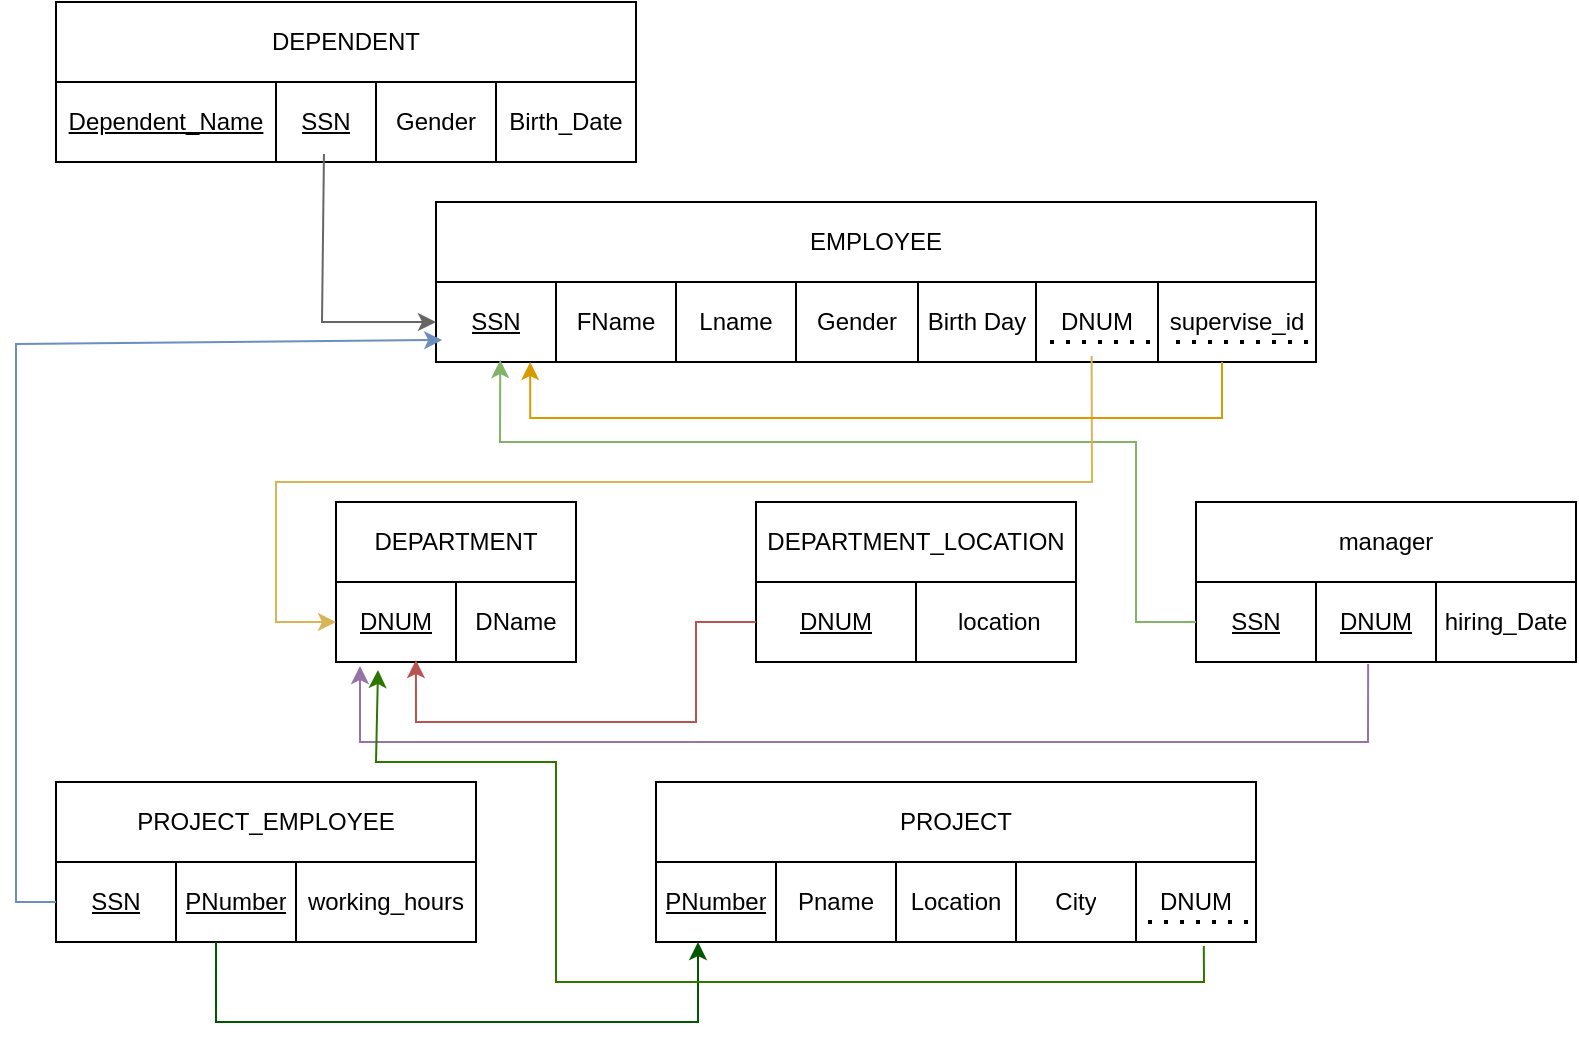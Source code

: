 <mxfile version="27.0.6">
  <diagram name="Page-1" id="WqQekX3sTyzEhNswUoji">
    <mxGraphModel dx="1418" dy="786" grid="1" gridSize="10" guides="1" tooltips="1" connect="1" arrows="1" fold="1" page="1" pageScale="1" pageWidth="850" pageHeight="1100" math="0" shadow="0">
      <root>
        <mxCell id="0" />
        <mxCell id="1" parent="0" />
        <mxCell id="C1v7L-V6cYP2EohM0xs5-46" value="" style="shape=table;startSize=0;container=1;collapsible=0;childLayout=tableLayout;" vertex="1" parent="1">
          <mxGeometry x="230" y="130" width="440" height="80" as="geometry" />
        </mxCell>
        <mxCell id="C1v7L-V6cYP2EohM0xs5-47" value="" style="shape=tableRow;horizontal=0;startSize=0;swimlaneHead=0;swimlaneBody=0;strokeColor=inherit;top=0;left=0;bottom=0;right=0;collapsible=0;dropTarget=0;fillColor=none;points=[[0,0.5],[1,0.5]];portConstraint=eastwest;" vertex="1" parent="C1v7L-V6cYP2EohM0xs5-46">
          <mxGeometry width="440" height="40" as="geometry" />
        </mxCell>
        <mxCell id="C1v7L-V6cYP2EohM0xs5-48" value="EMPLOYEE" style="shape=partialRectangle;html=1;whiteSpace=wrap;connectable=0;strokeColor=inherit;overflow=hidden;fillColor=none;top=0;left=0;bottom=0;right=0;pointerEvents=1;rowspan=1;colspan=7;" vertex="1" parent="C1v7L-V6cYP2EohM0xs5-47">
          <mxGeometry width="440" height="40" as="geometry">
            <mxRectangle width="60" height="40" as="alternateBounds" />
          </mxGeometry>
        </mxCell>
        <mxCell id="C1v7L-V6cYP2EohM0xs5-49" value="" style="shape=partialRectangle;html=1;whiteSpace=wrap;connectable=0;strokeColor=inherit;overflow=hidden;fillColor=none;top=0;left=0;bottom=0;right=0;pointerEvents=1;" vertex="1" visible="0" parent="C1v7L-V6cYP2EohM0xs5-47">
          <mxGeometry x="60" width="60" height="40" as="geometry">
            <mxRectangle width="60" height="40" as="alternateBounds" />
          </mxGeometry>
        </mxCell>
        <mxCell id="C1v7L-V6cYP2EohM0xs5-50" value="" style="shape=partialRectangle;html=1;whiteSpace=wrap;connectable=0;strokeColor=inherit;overflow=hidden;fillColor=none;top=0;left=0;bottom=0;right=0;pointerEvents=1;" vertex="1" visible="0" parent="C1v7L-V6cYP2EohM0xs5-47">
          <mxGeometry x="120" width="60" height="40" as="geometry">
            <mxRectangle width="60" height="40" as="alternateBounds" />
          </mxGeometry>
        </mxCell>
        <mxCell id="C1v7L-V6cYP2EohM0xs5-51" value="" style="shape=partialRectangle;html=1;whiteSpace=wrap;connectable=0;strokeColor=inherit;overflow=hidden;fillColor=none;top=0;left=0;bottom=0;right=0;pointerEvents=1;" vertex="1" visible="0" parent="C1v7L-V6cYP2EohM0xs5-47">
          <mxGeometry x="180" width="61" height="40" as="geometry">
            <mxRectangle width="61" height="40" as="alternateBounds" />
          </mxGeometry>
        </mxCell>
        <mxCell id="C1v7L-V6cYP2EohM0xs5-52" value="" style="shape=partialRectangle;html=1;whiteSpace=wrap;connectable=0;strokeColor=inherit;overflow=hidden;fillColor=none;top=0;left=0;bottom=0;right=0;pointerEvents=1;" vertex="1" visible="0" parent="C1v7L-V6cYP2EohM0xs5-47">
          <mxGeometry x="241" width="59" height="40" as="geometry">
            <mxRectangle width="59" height="40" as="alternateBounds" />
          </mxGeometry>
        </mxCell>
        <mxCell id="C1v7L-V6cYP2EohM0xs5-53" value="" style="shape=partialRectangle;html=1;whiteSpace=wrap;connectable=0;strokeColor=inherit;overflow=hidden;fillColor=none;top=0;left=0;bottom=0;right=0;pointerEvents=1;" vertex="1" visible="0" parent="C1v7L-V6cYP2EohM0xs5-47">
          <mxGeometry x="300" width="61" height="40" as="geometry">
            <mxRectangle width="61" height="40" as="alternateBounds" />
          </mxGeometry>
        </mxCell>
        <mxCell id="C1v7L-V6cYP2EohM0xs5-54" value="" style="shape=partialRectangle;html=1;whiteSpace=wrap;connectable=0;strokeColor=inherit;overflow=hidden;fillColor=none;top=0;left=0;bottom=0;right=0;pointerEvents=1;" vertex="1" visible="0" parent="C1v7L-V6cYP2EohM0xs5-47">
          <mxGeometry x="361" width="79" height="40" as="geometry">
            <mxRectangle width="79" height="40" as="alternateBounds" />
          </mxGeometry>
        </mxCell>
        <mxCell id="C1v7L-V6cYP2EohM0xs5-55" value="" style="shape=tableRow;horizontal=0;startSize=0;swimlaneHead=0;swimlaneBody=0;strokeColor=inherit;top=0;left=0;bottom=0;right=0;collapsible=0;dropTarget=0;fillColor=none;points=[[0,0.5],[1,0.5]];portConstraint=eastwest;" vertex="1" parent="C1v7L-V6cYP2EohM0xs5-46">
          <mxGeometry y="40" width="440" height="40" as="geometry" />
        </mxCell>
        <mxCell id="C1v7L-V6cYP2EohM0xs5-56" value="&lt;span style=&quot;text-decoration-line: underline;&quot;&gt;SSN&lt;/span&gt;" style="shape=partialRectangle;html=1;whiteSpace=wrap;connectable=0;strokeColor=inherit;overflow=hidden;fillColor=none;top=0;left=0;bottom=0;right=0;pointerEvents=1;" vertex="1" parent="C1v7L-V6cYP2EohM0xs5-55">
          <mxGeometry width="60" height="40" as="geometry">
            <mxRectangle width="60" height="40" as="alternateBounds" />
          </mxGeometry>
        </mxCell>
        <mxCell id="C1v7L-V6cYP2EohM0xs5-57" value="FName" style="shape=partialRectangle;html=1;whiteSpace=wrap;connectable=0;strokeColor=inherit;overflow=hidden;fillColor=none;top=0;left=0;bottom=0;right=0;pointerEvents=1;" vertex="1" parent="C1v7L-V6cYP2EohM0xs5-55">
          <mxGeometry x="60" width="60" height="40" as="geometry">
            <mxRectangle width="60" height="40" as="alternateBounds" />
          </mxGeometry>
        </mxCell>
        <mxCell id="C1v7L-V6cYP2EohM0xs5-58" value="Lname" style="shape=partialRectangle;html=1;whiteSpace=wrap;connectable=0;strokeColor=inherit;overflow=hidden;fillColor=none;top=0;left=0;bottom=0;right=0;pointerEvents=1;" vertex="1" parent="C1v7L-V6cYP2EohM0xs5-55">
          <mxGeometry x="120" width="60" height="40" as="geometry">
            <mxRectangle width="60" height="40" as="alternateBounds" />
          </mxGeometry>
        </mxCell>
        <mxCell id="C1v7L-V6cYP2EohM0xs5-59" value="Gender" style="shape=partialRectangle;html=1;whiteSpace=wrap;connectable=0;strokeColor=inherit;overflow=hidden;fillColor=none;top=0;left=0;bottom=0;right=0;pointerEvents=1;" vertex="1" parent="C1v7L-V6cYP2EohM0xs5-55">
          <mxGeometry x="180" width="61" height="40" as="geometry">
            <mxRectangle width="61" height="40" as="alternateBounds" />
          </mxGeometry>
        </mxCell>
        <mxCell id="C1v7L-V6cYP2EohM0xs5-60" value="Birth Day" style="shape=partialRectangle;html=1;whiteSpace=wrap;connectable=0;strokeColor=inherit;overflow=hidden;fillColor=none;top=0;left=0;bottom=0;right=0;pointerEvents=1;" vertex="1" parent="C1v7L-V6cYP2EohM0xs5-55">
          <mxGeometry x="241" width="59" height="40" as="geometry">
            <mxRectangle width="59" height="40" as="alternateBounds" />
          </mxGeometry>
        </mxCell>
        <mxCell id="C1v7L-V6cYP2EohM0xs5-61" value="DNUM" style="shape=partialRectangle;html=1;whiteSpace=wrap;connectable=0;strokeColor=inherit;overflow=hidden;fillColor=none;top=0;left=0;bottom=0;right=0;pointerEvents=1;" vertex="1" parent="C1v7L-V6cYP2EohM0xs5-55">
          <mxGeometry x="300" width="61" height="40" as="geometry">
            <mxRectangle width="61" height="40" as="alternateBounds" />
          </mxGeometry>
        </mxCell>
        <mxCell id="C1v7L-V6cYP2EohM0xs5-62" value="supervise_id" style="shape=partialRectangle;html=1;whiteSpace=wrap;connectable=0;strokeColor=inherit;overflow=hidden;fillColor=none;top=0;left=0;bottom=0;right=0;pointerEvents=1;" vertex="1" parent="C1v7L-V6cYP2EohM0xs5-55">
          <mxGeometry x="361" width="79" height="40" as="geometry">
            <mxRectangle width="79" height="40" as="alternateBounds" />
          </mxGeometry>
        </mxCell>
        <mxCell id="C1v7L-V6cYP2EohM0xs5-63" value="" style="shape=table;startSize=0;container=1;collapsible=0;childLayout=tableLayout;" vertex="1" parent="1">
          <mxGeometry x="180" y="280" width="120" height="80" as="geometry" />
        </mxCell>
        <mxCell id="C1v7L-V6cYP2EohM0xs5-64" value="" style="shape=tableRow;horizontal=0;startSize=0;swimlaneHead=0;swimlaneBody=0;strokeColor=inherit;top=0;left=0;bottom=0;right=0;collapsible=0;dropTarget=0;fillColor=none;points=[[0,0.5],[1,0.5]];portConstraint=eastwest;" vertex="1" parent="C1v7L-V6cYP2EohM0xs5-63">
          <mxGeometry width="120" height="40" as="geometry" />
        </mxCell>
        <mxCell id="C1v7L-V6cYP2EohM0xs5-65" value="DEPARTMENT" style="shape=partialRectangle;html=1;whiteSpace=wrap;connectable=0;strokeColor=inherit;overflow=hidden;fillColor=none;top=0;left=0;bottom=0;right=0;pointerEvents=1;rowspan=1;colspan=2;" vertex="1" parent="C1v7L-V6cYP2EohM0xs5-64">
          <mxGeometry width="120" height="40" as="geometry">
            <mxRectangle width="60" height="40" as="alternateBounds" />
          </mxGeometry>
        </mxCell>
        <mxCell id="C1v7L-V6cYP2EohM0xs5-66" value="" style="shape=partialRectangle;html=1;whiteSpace=wrap;connectable=0;strokeColor=inherit;overflow=hidden;fillColor=none;top=0;left=0;bottom=0;right=0;pointerEvents=1;" vertex="1" visible="0" parent="C1v7L-V6cYP2EohM0xs5-64">
          <mxGeometry x="60" width="60" height="40" as="geometry">
            <mxRectangle width="60" height="40" as="alternateBounds" />
          </mxGeometry>
        </mxCell>
        <mxCell id="C1v7L-V6cYP2EohM0xs5-67" value="" style="shape=tableRow;horizontal=0;startSize=0;swimlaneHead=0;swimlaneBody=0;strokeColor=inherit;top=0;left=0;bottom=0;right=0;collapsible=0;dropTarget=0;fillColor=none;points=[[0,0.5],[1,0.5]];portConstraint=eastwest;" vertex="1" parent="C1v7L-V6cYP2EohM0xs5-63">
          <mxGeometry y="40" width="120" height="40" as="geometry" />
        </mxCell>
        <mxCell id="C1v7L-V6cYP2EohM0xs5-68" value="&lt;span style=&quot;text-decoration-line: underline;&quot;&gt;DNUM&lt;/span&gt;" style="shape=partialRectangle;html=1;whiteSpace=wrap;connectable=0;strokeColor=inherit;overflow=hidden;fillColor=none;top=0;left=0;bottom=0;right=0;pointerEvents=1;" vertex="1" parent="C1v7L-V6cYP2EohM0xs5-67">
          <mxGeometry width="60" height="40" as="geometry">
            <mxRectangle width="60" height="40" as="alternateBounds" />
          </mxGeometry>
        </mxCell>
        <mxCell id="C1v7L-V6cYP2EohM0xs5-69" value="DName" style="shape=partialRectangle;html=1;whiteSpace=wrap;connectable=0;strokeColor=inherit;overflow=hidden;fillColor=none;top=0;left=0;bottom=0;right=0;pointerEvents=1;" vertex="1" parent="C1v7L-V6cYP2EohM0xs5-67">
          <mxGeometry x="60" width="60" height="40" as="geometry">
            <mxRectangle width="60" height="40" as="alternateBounds" />
          </mxGeometry>
        </mxCell>
        <mxCell id="C1v7L-V6cYP2EohM0xs5-70" value="" style="shape=table;startSize=0;container=1;collapsible=0;childLayout=tableLayout;" vertex="1" parent="1">
          <mxGeometry x="390" y="280" width="160" height="80" as="geometry" />
        </mxCell>
        <mxCell id="C1v7L-V6cYP2EohM0xs5-71" value="" style="shape=tableRow;horizontal=0;startSize=0;swimlaneHead=0;swimlaneBody=0;strokeColor=inherit;top=0;left=0;bottom=0;right=0;collapsible=0;dropTarget=0;fillColor=none;points=[[0,0.5],[1,0.5]];portConstraint=eastwest;" vertex="1" parent="C1v7L-V6cYP2EohM0xs5-70">
          <mxGeometry width="160" height="40" as="geometry" />
        </mxCell>
        <mxCell id="C1v7L-V6cYP2EohM0xs5-72" value="DEPARTMENT_LOCATION" style="shape=partialRectangle;html=1;whiteSpace=wrap;connectable=0;strokeColor=inherit;overflow=hidden;fillColor=none;top=0;left=0;bottom=0;right=0;pointerEvents=1;rowspan=1;colspan=2;" vertex="1" parent="C1v7L-V6cYP2EohM0xs5-71">
          <mxGeometry width="160" height="40" as="geometry">
            <mxRectangle width="80" height="40" as="alternateBounds" />
          </mxGeometry>
        </mxCell>
        <mxCell id="C1v7L-V6cYP2EohM0xs5-73" value="" style="shape=partialRectangle;html=1;whiteSpace=wrap;connectable=0;strokeColor=inherit;overflow=hidden;fillColor=none;top=0;left=0;bottom=0;right=0;pointerEvents=1;" vertex="1" visible="0" parent="C1v7L-V6cYP2EohM0xs5-71">
          <mxGeometry x="80" width="80" height="40" as="geometry">
            <mxRectangle width="80" height="40" as="alternateBounds" />
          </mxGeometry>
        </mxCell>
        <mxCell id="C1v7L-V6cYP2EohM0xs5-74" value="" style="shape=tableRow;horizontal=0;startSize=0;swimlaneHead=0;swimlaneBody=0;strokeColor=inherit;top=0;left=0;bottom=0;right=0;collapsible=0;dropTarget=0;fillColor=none;points=[[0,0.5],[1,0.5]];portConstraint=eastwest;" vertex="1" parent="C1v7L-V6cYP2EohM0xs5-70">
          <mxGeometry y="40" width="160" height="40" as="geometry" />
        </mxCell>
        <mxCell id="C1v7L-V6cYP2EohM0xs5-75" value="&lt;span style=&quot;text-decoration-line: underline;&quot;&gt;DNUM&lt;/span&gt;" style="shape=partialRectangle;html=1;whiteSpace=wrap;connectable=0;strokeColor=inherit;overflow=hidden;fillColor=none;top=0;left=0;bottom=0;right=0;pointerEvents=1;" vertex="1" parent="C1v7L-V6cYP2EohM0xs5-74">
          <mxGeometry width="80" height="40" as="geometry">
            <mxRectangle width="80" height="40" as="alternateBounds" />
          </mxGeometry>
        </mxCell>
        <mxCell id="C1v7L-V6cYP2EohM0xs5-76" value="&amp;nbsp;location" style="shape=partialRectangle;html=1;whiteSpace=wrap;connectable=0;strokeColor=inherit;overflow=hidden;fillColor=none;top=0;left=0;bottom=0;right=0;pointerEvents=1;" vertex="1" parent="C1v7L-V6cYP2EohM0xs5-74">
          <mxGeometry x="80" width="80" height="40" as="geometry">
            <mxRectangle width="80" height="40" as="alternateBounds" />
          </mxGeometry>
        </mxCell>
        <mxCell id="C1v7L-V6cYP2EohM0xs5-77" value="" style="shape=table;startSize=0;container=1;collapsible=0;childLayout=tableLayout;" vertex="1" parent="1">
          <mxGeometry x="340" y="420" width="300" height="80" as="geometry" />
        </mxCell>
        <mxCell id="C1v7L-V6cYP2EohM0xs5-78" value="" style="shape=tableRow;horizontal=0;startSize=0;swimlaneHead=0;swimlaneBody=0;strokeColor=inherit;top=0;left=0;bottom=0;right=0;collapsible=0;dropTarget=0;fillColor=none;points=[[0,0.5],[1,0.5]];portConstraint=eastwest;" vertex="1" parent="C1v7L-V6cYP2EohM0xs5-77">
          <mxGeometry width="300" height="40" as="geometry" />
        </mxCell>
        <mxCell id="C1v7L-V6cYP2EohM0xs5-79" value="PROJECT" style="shape=partialRectangle;html=1;whiteSpace=wrap;connectable=0;strokeColor=inherit;overflow=hidden;fillColor=none;top=0;left=0;bottom=0;right=0;pointerEvents=1;rowspan=1;colspan=5;" vertex="1" parent="C1v7L-V6cYP2EohM0xs5-78">
          <mxGeometry width="300" height="40" as="geometry">
            <mxRectangle width="60" height="40" as="alternateBounds" />
          </mxGeometry>
        </mxCell>
        <mxCell id="C1v7L-V6cYP2EohM0xs5-80" value="" style="shape=partialRectangle;html=1;whiteSpace=wrap;connectable=0;strokeColor=inherit;overflow=hidden;fillColor=none;top=0;left=0;bottom=0;right=0;pointerEvents=1;" vertex="1" visible="0" parent="C1v7L-V6cYP2EohM0xs5-78">
          <mxGeometry x="60" width="60" height="40" as="geometry">
            <mxRectangle width="60" height="40" as="alternateBounds" />
          </mxGeometry>
        </mxCell>
        <mxCell id="C1v7L-V6cYP2EohM0xs5-81" value="" style="shape=partialRectangle;html=1;whiteSpace=wrap;connectable=0;strokeColor=inherit;overflow=hidden;fillColor=none;top=0;left=0;bottom=0;right=0;pointerEvents=1;" vertex="1" visible="0" parent="C1v7L-V6cYP2EohM0xs5-78">
          <mxGeometry x="120" width="60" height="40" as="geometry">
            <mxRectangle width="60" height="40" as="alternateBounds" />
          </mxGeometry>
        </mxCell>
        <mxCell id="C1v7L-V6cYP2EohM0xs5-82" value="" style="shape=partialRectangle;html=1;whiteSpace=wrap;connectable=0;strokeColor=inherit;overflow=hidden;fillColor=none;top=0;left=0;bottom=0;right=0;pointerEvents=1;" vertex="1" visible="0" parent="C1v7L-V6cYP2EohM0xs5-78">
          <mxGeometry x="180" width="60" height="40" as="geometry">
            <mxRectangle width="60" height="40" as="alternateBounds" />
          </mxGeometry>
        </mxCell>
        <mxCell id="C1v7L-V6cYP2EohM0xs5-83" value="" style="shape=partialRectangle;html=1;whiteSpace=wrap;connectable=0;strokeColor=inherit;overflow=hidden;fillColor=none;top=0;left=0;bottom=0;right=0;pointerEvents=1;" vertex="1" visible="0" parent="C1v7L-V6cYP2EohM0xs5-78">
          <mxGeometry x="240" width="60" height="40" as="geometry">
            <mxRectangle width="60" height="40" as="alternateBounds" />
          </mxGeometry>
        </mxCell>
        <mxCell id="C1v7L-V6cYP2EohM0xs5-84" value="" style="shape=tableRow;horizontal=0;startSize=0;swimlaneHead=0;swimlaneBody=0;strokeColor=inherit;top=0;left=0;bottom=0;right=0;collapsible=0;dropTarget=0;fillColor=none;points=[[0,0.5],[1,0.5]];portConstraint=eastwest;" vertex="1" parent="C1v7L-V6cYP2EohM0xs5-77">
          <mxGeometry y="40" width="300" height="40" as="geometry" />
        </mxCell>
        <mxCell id="C1v7L-V6cYP2EohM0xs5-85" value="&lt;span style=&quot;text-decoration-line: underline;&quot;&gt;PNumber&lt;/span&gt;" style="shape=partialRectangle;html=1;whiteSpace=wrap;connectable=0;strokeColor=inherit;overflow=hidden;fillColor=none;top=0;left=0;bottom=0;right=0;pointerEvents=1;" vertex="1" parent="C1v7L-V6cYP2EohM0xs5-84">
          <mxGeometry width="60" height="40" as="geometry">
            <mxRectangle width="60" height="40" as="alternateBounds" />
          </mxGeometry>
        </mxCell>
        <mxCell id="C1v7L-V6cYP2EohM0xs5-86" value="Pname" style="shape=partialRectangle;html=1;whiteSpace=wrap;connectable=0;strokeColor=inherit;overflow=hidden;fillColor=none;top=0;left=0;bottom=0;right=0;pointerEvents=1;" vertex="1" parent="C1v7L-V6cYP2EohM0xs5-84">
          <mxGeometry x="60" width="60" height="40" as="geometry">
            <mxRectangle width="60" height="40" as="alternateBounds" />
          </mxGeometry>
        </mxCell>
        <mxCell id="C1v7L-V6cYP2EohM0xs5-87" value="Location" style="shape=partialRectangle;html=1;whiteSpace=wrap;connectable=0;strokeColor=inherit;overflow=hidden;fillColor=none;top=0;left=0;bottom=0;right=0;pointerEvents=1;" vertex="1" parent="C1v7L-V6cYP2EohM0xs5-84">
          <mxGeometry x="120" width="60" height="40" as="geometry">
            <mxRectangle width="60" height="40" as="alternateBounds" />
          </mxGeometry>
        </mxCell>
        <mxCell id="C1v7L-V6cYP2EohM0xs5-88" value="City" style="shape=partialRectangle;html=1;whiteSpace=wrap;connectable=0;strokeColor=inherit;overflow=hidden;fillColor=none;top=0;left=0;bottom=0;right=0;pointerEvents=1;" vertex="1" parent="C1v7L-V6cYP2EohM0xs5-84">
          <mxGeometry x="180" width="60" height="40" as="geometry">
            <mxRectangle width="60" height="40" as="alternateBounds" />
          </mxGeometry>
        </mxCell>
        <mxCell id="C1v7L-V6cYP2EohM0xs5-89" value="DNUM" style="shape=partialRectangle;html=1;whiteSpace=wrap;connectable=0;strokeColor=inherit;overflow=hidden;fillColor=none;top=0;left=0;bottom=0;right=0;pointerEvents=1;" vertex="1" parent="C1v7L-V6cYP2EohM0xs5-84">
          <mxGeometry x="240" width="60" height="40" as="geometry">
            <mxRectangle width="60" height="40" as="alternateBounds" />
          </mxGeometry>
        </mxCell>
        <mxCell id="C1v7L-V6cYP2EohM0xs5-90" value="" style="shape=table;startSize=0;container=1;collapsible=0;childLayout=tableLayout;" vertex="1" parent="1">
          <mxGeometry x="40" y="30" width="290" height="80" as="geometry" />
        </mxCell>
        <mxCell id="C1v7L-V6cYP2EohM0xs5-91" value="" style="shape=tableRow;horizontal=0;startSize=0;swimlaneHead=0;swimlaneBody=0;strokeColor=inherit;top=0;left=0;bottom=0;right=0;collapsible=0;dropTarget=0;fillColor=none;points=[[0,0.5],[1,0.5]];portConstraint=eastwest;" vertex="1" parent="C1v7L-V6cYP2EohM0xs5-90">
          <mxGeometry width="290" height="40" as="geometry" />
        </mxCell>
        <mxCell id="C1v7L-V6cYP2EohM0xs5-92" value="DEPENDENT" style="shape=partialRectangle;html=1;whiteSpace=wrap;connectable=0;strokeColor=inherit;overflow=hidden;fillColor=none;top=0;left=0;bottom=0;right=0;pointerEvents=1;rowspan=1;colspan=4;" vertex="1" parent="C1v7L-V6cYP2EohM0xs5-91">
          <mxGeometry width="290" height="40" as="geometry">
            <mxRectangle width="110" height="40" as="alternateBounds" />
          </mxGeometry>
        </mxCell>
        <mxCell id="C1v7L-V6cYP2EohM0xs5-93" value="" style="shape=partialRectangle;html=1;whiteSpace=wrap;connectable=0;strokeColor=inherit;overflow=hidden;fillColor=none;top=0;left=0;bottom=0;right=0;pointerEvents=1;" vertex="1" visible="0" parent="C1v7L-V6cYP2EohM0xs5-91">
          <mxGeometry x="110" width="50" height="40" as="geometry">
            <mxRectangle width="50" height="40" as="alternateBounds" />
          </mxGeometry>
        </mxCell>
        <mxCell id="C1v7L-V6cYP2EohM0xs5-94" value="" style="shape=partialRectangle;html=1;whiteSpace=wrap;connectable=0;strokeColor=inherit;overflow=hidden;fillColor=none;top=0;left=0;bottom=0;right=0;pointerEvents=1;" vertex="1" visible="0" parent="C1v7L-V6cYP2EohM0xs5-91">
          <mxGeometry x="160" width="60" height="40" as="geometry">
            <mxRectangle width="60" height="40" as="alternateBounds" />
          </mxGeometry>
        </mxCell>
        <mxCell id="C1v7L-V6cYP2EohM0xs5-95" value="" style="shape=partialRectangle;html=1;whiteSpace=wrap;connectable=0;strokeColor=inherit;overflow=hidden;fillColor=none;top=0;left=0;bottom=0;right=0;pointerEvents=1;" vertex="1" visible="0" parent="C1v7L-V6cYP2EohM0xs5-91">
          <mxGeometry x="220" width="70" height="40" as="geometry">
            <mxRectangle width="70" height="40" as="alternateBounds" />
          </mxGeometry>
        </mxCell>
        <mxCell id="C1v7L-V6cYP2EohM0xs5-96" value="" style="shape=tableRow;horizontal=0;startSize=0;swimlaneHead=0;swimlaneBody=0;strokeColor=inherit;top=0;left=0;bottom=0;right=0;collapsible=0;dropTarget=0;fillColor=none;points=[[0,0.5],[1,0.5]];portConstraint=eastwest;" vertex="1" parent="C1v7L-V6cYP2EohM0xs5-90">
          <mxGeometry y="40" width="290" height="40" as="geometry" />
        </mxCell>
        <mxCell id="C1v7L-V6cYP2EohM0xs5-97" value="&lt;div&gt;&lt;div&gt;&lt;u style=&quot;background-color: transparent; color: light-dark(rgb(0, 0, 0), rgb(255, 255, 255));&quot;&gt;Dependent_Name&lt;/u&gt;&lt;/div&gt;&lt;/div&gt;" style="shape=partialRectangle;html=1;whiteSpace=wrap;connectable=0;strokeColor=inherit;overflow=hidden;fillColor=none;top=0;left=0;bottom=0;right=0;pointerEvents=1;" vertex="1" parent="C1v7L-V6cYP2EohM0xs5-96">
          <mxGeometry width="110" height="40" as="geometry">
            <mxRectangle width="110" height="40" as="alternateBounds" />
          </mxGeometry>
        </mxCell>
        <mxCell id="C1v7L-V6cYP2EohM0xs5-98" value="&lt;span style=&quot;text-decoration-line: underline;&quot;&gt;SSN&lt;/span&gt;" style="shape=partialRectangle;html=1;whiteSpace=wrap;connectable=0;strokeColor=inherit;overflow=hidden;fillColor=none;top=0;left=0;bottom=0;right=0;pointerEvents=1;" vertex="1" parent="C1v7L-V6cYP2EohM0xs5-96">
          <mxGeometry x="110" width="50" height="40" as="geometry">
            <mxRectangle width="50" height="40" as="alternateBounds" />
          </mxGeometry>
        </mxCell>
        <mxCell id="C1v7L-V6cYP2EohM0xs5-99" value="Gender" style="shape=partialRectangle;html=1;whiteSpace=wrap;connectable=0;strokeColor=inherit;overflow=hidden;fillColor=none;top=0;left=0;bottom=0;right=0;pointerEvents=1;" vertex="1" parent="C1v7L-V6cYP2EohM0xs5-96">
          <mxGeometry x="160" width="60" height="40" as="geometry">
            <mxRectangle width="60" height="40" as="alternateBounds" />
          </mxGeometry>
        </mxCell>
        <mxCell id="C1v7L-V6cYP2EohM0xs5-100" value="Birth_Date" style="shape=partialRectangle;html=1;whiteSpace=wrap;connectable=0;strokeColor=inherit;overflow=hidden;fillColor=none;top=0;left=0;bottom=0;right=0;pointerEvents=1;" vertex="1" parent="C1v7L-V6cYP2EohM0xs5-96">
          <mxGeometry x="220" width="70" height="40" as="geometry">
            <mxRectangle width="70" height="40" as="alternateBounds" />
          </mxGeometry>
        </mxCell>
        <mxCell id="C1v7L-V6cYP2EohM0xs5-101" value="" style="shape=table;startSize=0;container=1;collapsible=0;childLayout=tableLayout;" vertex="1" parent="1">
          <mxGeometry x="610" y="280" width="190" height="80" as="geometry" />
        </mxCell>
        <mxCell id="C1v7L-V6cYP2EohM0xs5-102" value="" style="shape=tableRow;horizontal=0;startSize=0;swimlaneHead=0;swimlaneBody=0;strokeColor=inherit;top=0;left=0;bottom=0;right=0;collapsible=0;dropTarget=0;fillColor=none;points=[[0,0.5],[1,0.5]];portConstraint=eastwest;" vertex="1" parent="C1v7L-V6cYP2EohM0xs5-101">
          <mxGeometry width="190" height="40" as="geometry" />
        </mxCell>
        <mxCell id="C1v7L-V6cYP2EohM0xs5-103" value="manager" style="shape=partialRectangle;html=1;whiteSpace=wrap;connectable=0;strokeColor=inherit;overflow=hidden;fillColor=none;top=0;left=0;bottom=0;right=0;pointerEvents=1;rowspan=1;colspan=3;" vertex="1" parent="C1v7L-V6cYP2EohM0xs5-102">
          <mxGeometry width="190" height="40" as="geometry">
            <mxRectangle width="60" height="40" as="alternateBounds" />
          </mxGeometry>
        </mxCell>
        <mxCell id="C1v7L-V6cYP2EohM0xs5-104" value="" style="shape=partialRectangle;html=1;whiteSpace=wrap;connectable=0;strokeColor=inherit;overflow=hidden;fillColor=none;top=0;left=0;bottom=0;right=0;pointerEvents=1;" vertex="1" visible="0" parent="C1v7L-V6cYP2EohM0xs5-102">
          <mxGeometry x="60" width="60" height="40" as="geometry">
            <mxRectangle width="60" height="40" as="alternateBounds" />
          </mxGeometry>
        </mxCell>
        <mxCell id="C1v7L-V6cYP2EohM0xs5-105" value="" style="shape=partialRectangle;html=1;whiteSpace=wrap;connectable=0;strokeColor=inherit;overflow=hidden;fillColor=none;top=0;left=0;bottom=0;right=0;pointerEvents=1;" vertex="1" visible="0" parent="C1v7L-V6cYP2EohM0xs5-102">
          <mxGeometry x="120" width="70" height="40" as="geometry">
            <mxRectangle width="70" height="40" as="alternateBounds" />
          </mxGeometry>
        </mxCell>
        <mxCell id="C1v7L-V6cYP2EohM0xs5-106" value="" style="shape=tableRow;horizontal=0;startSize=0;swimlaneHead=0;swimlaneBody=0;strokeColor=inherit;top=0;left=0;bottom=0;right=0;collapsible=0;dropTarget=0;fillColor=none;points=[[0,0.5],[1,0.5]];portConstraint=eastwest;" vertex="1" parent="C1v7L-V6cYP2EohM0xs5-101">
          <mxGeometry y="40" width="190" height="40" as="geometry" />
        </mxCell>
        <mxCell id="C1v7L-V6cYP2EohM0xs5-107" value="&lt;span style=&quot;text-decoration-line: underline;&quot;&gt;SSN&lt;/span&gt;" style="shape=partialRectangle;html=1;whiteSpace=wrap;connectable=0;strokeColor=inherit;overflow=hidden;fillColor=none;top=0;left=0;bottom=0;right=0;pointerEvents=1;" vertex="1" parent="C1v7L-V6cYP2EohM0xs5-106">
          <mxGeometry width="60" height="40" as="geometry">
            <mxRectangle width="60" height="40" as="alternateBounds" />
          </mxGeometry>
        </mxCell>
        <mxCell id="C1v7L-V6cYP2EohM0xs5-108" value="&lt;span style=&quot;text-decoration-line: underline;&quot;&gt;DNUM&lt;/span&gt;" style="shape=partialRectangle;html=1;whiteSpace=wrap;connectable=0;strokeColor=inherit;overflow=hidden;fillColor=none;top=0;left=0;bottom=0;right=0;pointerEvents=1;" vertex="1" parent="C1v7L-V6cYP2EohM0xs5-106">
          <mxGeometry x="60" width="60" height="40" as="geometry">
            <mxRectangle width="60" height="40" as="alternateBounds" />
          </mxGeometry>
        </mxCell>
        <mxCell id="C1v7L-V6cYP2EohM0xs5-109" value="hiring_Date" style="shape=partialRectangle;html=1;whiteSpace=wrap;connectable=0;strokeColor=inherit;overflow=hidden;fillColor=none;top=0;left=0;bottom=0;right=0;pointerEvents=1;" vertex="1" parent="C1v7L-V6cYP2EohM0xs5-106">
          <mxGeometry x="120" width="70" height="40" as="geometry">
            <mxRectangle width="70" height="40" as="alternateBounds" />
          </mxGeometry>
        </mxCell>
        <mxCell id="C1v7L-V6cYP2EohM0xs5-110" value="" style="shape=table;startSize=0;container=1;collapsible=0;childLayout=tableLayout;" vertex="1" parent="1">
          <mxGeometry x="40" y="420" width="210" height="80" as="geometry" />
        </mxCell>
        <mxCell id="C1v7L-V6cYP2EohM0xs5-111" value="" style="shape=tableRow;horizontal=0;startSize=0;swimlaneHead=0;swimlaneBody=0;strokeColor=inherit;top=0;left=0;bottom=0;right=0;collapsible=0;dropTarget=0;fillColor=none;points=[[0,0.5],[1,0.5]];portConstraint=eastwest;" vertex="1" parent="C1v7L-V6cYP2EohM0xs5-110">
          <mxGeometry width="210" height="40" as="geometry" />
        </mxCell>
        <mxCell id="C1v7L-V6cYP2EohM0xs5-112" value="PROJECT_EMPLOYEE" style="shape=partialRectangle;html=1;whiteSpace=wrap;connectable=0;strokeColor=inherit;overflow=hidden;fillColor=none;top=0;left=0;bottom=0;right=0;pointerEvents=1;rowspan=1;colspan=3;" vertex="1" parent="C1v7L-V6cYP2EohM0xs5-111">
          <mxGeometry width="210" height="40" as="geometry">
            <mxRectangle width="60" height="40" as="alternateBounds" />
          </mxGeometry>
        </mxCell>
        <mxCell id="C1v7L-V6cYP2EohM0xs5-113" value="" style="shape=partialRectangle;html=1;whiteSpace=wrap;connectable=0;strokeColor=inherit;overflow=hidden;fillColor=none;top=0;left=0;bottom=0;right=0;pointerEvents=1;" vertex="1" visible="0" parent="C1v7L-V6cYP2EohM0xs5-111">
          <mxGeometry x="60" width="60" height="40" as="geometry">
            <mxRectangle width="60" height="40" as="alternateBounds" />
          </mxGeometry>
        </mxCell>
        <mxCell id="C1v7L-V6cYP2EohM0xs5-114" value="" style="shape=partialRectangle;html=1;whiteSpace=wrap;connectable=0;strokeColor=inherit;overflow=hidden;fillColor=none;top=0;left=0;bottom=0;right=0;pointerEvents=1;" vertex="1" visible="0" parent="C1v7L-V6cYP2EohM0xs5-111">
          <mxGeometry x="120" width="90" height="40" as="geometry">
            <mxRectangle width="90" height="40" as="alternateBounds" />
          </mxGeometry>
        </mxCell>
        <mxCell id="C1v7L-V6cYP2EohM0xs5-115" value="" style="shape=tableRow;horizontal=0;startSize=0;swimlaneHead=0;swimlaneBody=0;strokeColor=inherit;top=0;left=0;bottom=0;right=0;collapsible=0;dropTarget=0;fillColor=none;points=[[0,0.5],[1,0.5]];portConstraint=eastwest;" vertex="1" parent="C1v7L-V6cYP2EohM0xs5-110">
          <mxGeometry y="40" width="210" height="40" as="geometry" />
        </mxCell>
        <mxCell id="C1v7L-V6cYP2EohM0xs5-116" value="&lt;span style=&quot;text-decoration-line: underline;&quot;&gt;SSN&lt;/span&gt;" style="shape=partialRectangle;html=1;whiteSpace=wrap;connectable=0;strokeColor=inherit;overflow=hidden;fillColor=none;top=0;left=0;bottom=0;right=0;pointerEvents=1;" vertex="1" parent="C1v7L-V6cYP2EohM0xs5-115">
          <mxGeometry width="60" height="40" as="geometry">
            <mxRectangle width="60" height="40" as="alternateBounds" />
          </mxGeometry>
        </mxCell>
        <mxCell id="C1v7L-V6cYP2EohM0xs5-117" value="&lt;span style=&quot;text-decoration-line: underline;&quot;&gt;PNumber&lt;/span&gt;" style="shape=partialRectangle;html=1;whiteSpace=wrap;connectable=0;strokeColor=inherit;overflow=hidden;fillColor=none;top=0;left=0;bottom=0;right=0;pointerEvents=1;" vertex="1" parent="C1v7L-V6cYP2EohM0xs5-115">
          <mxGeometry x="60" width="60" height="40" as="geometry">
            <mxRectangle width="60" height="40" as="alternateBounds" />
          </mxGeometry>
        </mxCell>
        <mxCell id="C1v7L-V6cYP2EohM0xs5-118" value="working_hours" style="shape=partialRectangle;html=1;whiteSpace=wrap;connectable=0;strokeColor=inherit;overflow=hidden;fillColor=none;top=0;left=0;bottom=0;right=0;pointerEvents=1;" vertex="1" parent="C1v7L-V6cYP2EohM0xs5-115">
          <mxGeometry x="120" width="90" height="40" as="geometry">
            <mxRectangle width="90" height="40" as="alternateBounds" />
          </mxGeometry>
        </mxCell>
        <mxCell id="C1v7L-V6cYP2EohM0xs5-119" value="" style="endArrow=none;dashed=1;html=1;dashPattern=1 3;strokeWidth=2;rounded=0;" edge="1" parent="1">
          <mxGeometry width="50" height="50" relative="1" as="geometry">
            <mxPoint x="600" y="200" as="sourcePoint" />
            <mxPoint x="670" y="200" as="targetPoint" />
          </mxGeometry>
        </mxCell>
        <mxCell id="C1v7L-V6cYP2EohM0xs5-120" value="" style="endArrow=none;dashed=1;html=1;dashPattern=1 3;strokeWidth=2;rounded=0;" edge="1" parent="1">
          <mxGeometry width="50" height="50" relative="1" as="geometry">
            <mxPoint x="537" y="200" as="sourcePoint" />
            <mxPoint x="587" y="200" as="targetPoint" />
          </mxGeometry>
        </mxCell>
        <mxCell id="C1v7L-V6cYP2EohM0xs5-121" value="" style="endArrow=none;dashed=1;html=1;dashPattern=1 3;strokeWidth=2;rounded=0;" edge="1" parent="1">
          <mxGeometry width="50" height="50" relative="1" as="geometry">
            <mxPoint x="586" y="490" as="sourcePoint" />
            <mxPoint x="636" y="490" as="targetPoint" />
          </mxGeometry>
        </mxCell>
        <mxCell id="C1v7L-V6cYP2EohM0xs5-125" value="" style="endArrow=classic;html=1;rounded=0;entryX=0;entryY=0.5;entryDx=0;entryDy=0;exitX=0.462;exitY=0.9;exitDx=0;exitDy=0;exitPerimeter=0;fillColor=#f5f5f5;strokeColor=#666666;" edge="1" parent="1" source="C1v7L-V6cYP2EohM0xs5-96" target="C1v7L-V6cYP2EohM0xs5-55">
          <mxGeometry width="50" height="50" relative="1" as="geometry">
            <mxPoint x="160" y="230" as="sourcePoint" />
            <mxPoint x="210" y="180" as="targetPoint" />
            <Array as="points">
              <mxPoint x="173" y="190" />
            </Array>
          </mxGeometry>
        </mxCell>
        <mxCell id="C1v7L-V6cYP2EohM0xs5-126" value="" style="endArrow=classic;html=1;rounded=0;entryX=0.333;entryY=0.975;entryDx=0;entryDy=0;exitX=0;exitY=0.5;exitDx=0;exitDy=0;entryPerimeter=0;fillColor=#f8cecc;strokeColor=#b85450;" edge="1" parent="1" source="C1v7L-V6cYP2EohM0xs5-74" target="C1v7L-V6cYP2EohM0xs5-67">
          <mxGeometry width="50" height="50" relative="1" as="geometry">
            <mxPoint x="440" y="410" as="sourcePoint" />
            <mxPoint x="490" y="360" as="targetPoint" />
            <Array as="points">
              <mxPoint x="360" y="340" />
              <mxPoint x="360" y="390" />
              <mxPoint x="220" y="390" />
            </Array>
          </mxGeometry>
        </mxCell>
        <mxCell id="C1v7L-V6cYP2EohM0xs5-127" value="" style="endArrow=classic;html=1;rounded=0;entryX=0.073;entryY=0.975;entryDx=0;entryDy=0;entryPerimeter=0;exitX=0;exitY=0.5;exitDx=0;exitDy=0;fillColor=#d5e8d4;strokeColor=#82b366;" edge="1" parent="1" source="C1v7L-V6cYP2EohM0xs5-106" target="C1v7L-V6cYP2EohM0xs5-55">
          <mxGeometry width="50" height="50" relative="1" as="geometry">
            <mxPoint x="560" y="370" as="sourcePoint" />
            <mxPoint x="610" y="320" as="targetPoint" />
            <Array as="points">
              <mxPoint x="580" y="340" />
              <mxPoint x="580" y="250" />
              <mxPoint x="262" y="250" />
            </Array>
          </mxGeometry>
        </mxCell>
        <mxCell id="C1v7L-V6cYP2EohM0xs5-128" value="" style="endArrow=classic;html=1;rounded=0;entryX=0.1;entryY=1.05;entryDx=0;entryDy=0;entryPerimeter=0;exitX=0.453;exitY=1.025;exitDx=0;exitDy=0;exitPerimeter=0;fillColor=#e1d5e7;strokeColor=#9673a6;" edge="1" parent="1" source="C1v7L-V6cYP2EohM0xs5-106" target="C1v7L-V6cYP2EohM0xs5-67">
          <mxGeometry width="50" height="50" relative="1" as="geometry">
            <mxPoint x="560" y="370" as="sourcePoint" />
            <mxPoint x="610" y="320" as="targetPoint" />
            <Array as="points">
              <mxPoint x="696" y="400" />
              <mxPoint x="450" y="400" />
              <mxPoint x="192" y="400" />
            </Array>
          </mxGeometry>
        </mxCell>
        <mxCell id="C1v7L-V6cYP2EohM0xs5-129" value="" style="endArrow=classic;html=1;rounded=0;entryX=0;entryY=0.5;entryDx=0;entryDy=0;exitX=0.745;exitY=0.925;exitDx=0;exitDy=0;exitPerimeter=0;fillColor=#fff2cc;strokeColor=#d6b656;" edge="1" parent="1" source="C1v7L-V6cYP2EohM0xs5-55" target="C1v7L-V6cYP2EohM0xs5-67">
          <mxGeometry width="50" height="50" relative="1" as="geometry">
            <mxPoint x="560" y="270" as="sourcePoint" />
            <mxPoint x="540" y="210" as="targetPoint" />
            <Array as="points">
              <mxPoint x="558" y="270" />
              <mxPoint x="150" y="270" />
              <mxPoint x="150" y="340" />
            </Array>
          </mxGeometry>
        </mxCell>
        <mxCell id="C1v7L-V6cYP2EohM0xs5-131" value="" style="endArrow=classic;html=1;rounded=0;entryX=0.109;entryY=1.05;entryDx=0;entryDy=0;entryPerimeter=0;fillColor=#ffe6cc;strokeColor=#d79b00;" edge="1" parent="1">
          <mxGeometry width="50" height="50" relative="1" as="geometry">
            <mxPoint x="623" y="210" as="sourcePoint" />
            <mxPoint x="277.08" y="210" as="targetPoint" />
            <Array as="points">
              <mxPoint x="623" y="238" />
              <mxPoint x="277.12" y="238" />
            </Array>
          </mxGeometry>
        </mxCell>
        <mxCell id="C1v7L-V6cYP2EohM0xs5-132" value="" style="endArrow=classic;html=1;rounded=0;entryX=0.007;entryY=0.725;entryDx=0;entryDy=0;entryPerimeter=0;exitX=0;exitY=0.5;exitDx=0;exitDy=0;fillColor=#dae8fc;strokeColor=#6c8ebf;" edge="1" parent="1" source="C1v7L-V6cYP2EohM0xs5-115" target="C1v7L-V6cYP2EohM0xs5-55">
          <mxGeometry width="50" height="50" relative="1" as="geometry">
            <mxPoint y="510" as="sourcePoint" />
            <mxPoint x="40" y="480" as="targetPoint" />
            <Array as="points">
              <mxPoint x="20" y="480" />
              <mxPoint x="20" y="201" />
            </Array>
          </mxGeometry>
        </mxCell>
        <mxCell id="C1v7L-V6cYP2EohM0xs5-133" value="" style="endArrow=classic;html=1;rounded=0;entryX=0.07;entryY=1;entryDx=0;entryDy=0;entryPerimeter=0;exitX=0.381;exitY=1;exitDx=0;exitDy=0;exitPerimeter=0;fillColor=#008a00;strokeColor=#005700;" edge="1" parent="1" source="C1v7L-V6cYP2EohM0xs5-115" target="C1v7L-V6cYP2EohM0xs5-84">
          <mxGeometry width="50" height="50" relative="1" as="geometry">
            <mxPoint x="290" y="640" as="sourcePoint" />
            <mxPoint x="340" y="590" as="targetPoint" />
            <Array as="points">
              <mxPoint x="120" y="540" />
              <mxPoint x="361" y="540" />
            </Array>
          </mxGeometry>
        </mxCell>
        <mxCell id="C1v7L-V6cYP2EohM0xs5-134" value="" style="endArrow=classic;html=1;rounded=0;entryX=0.175;entryY=1.1;entryDx=0;entryDy=0;entryPerimeter=0;exitX=0.913;exitY=1.05;exitDx=0;exitDy=0;exitPerimeter=0;fillColor=#60a917;strokeColor=#2D7600;" edge="1" parent="1" source="C1v7L-V6cYP2EohM0xs5-84" target="C1v7L-V6cYP2EohM0xs5-67">
          <mxGeometry width="50" height="50" relative="1" as="geometry">
            <mxPoint x="270" y="540" as="sourcePoint" />
            <mxPoint x="320" y="490" as="targetPoint" />
            <Array as="points">
              <mxPoint x="614" y="520" />
              <mxPoint x="290" y="520" />
              <mxPoint x="290" y="410" />
              <mxPoint x="200" y="410" />
            </Array>
          </mxGeometry>
        </mxCell>
      </root>
    </mxGraphModel>
  </diagram>
</mxfile>

